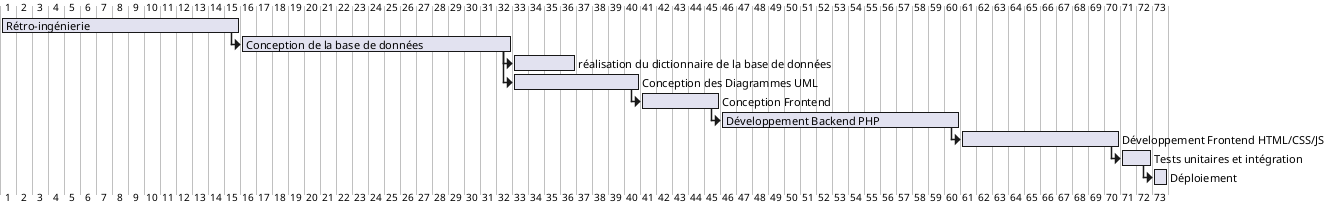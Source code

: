 @startgantt test

[Rétro-ingénierie] as [retro] requires 15 days
[Conception de la base de données] as [conception] requires 17 days
[réalisation du dictionnaire de la base de données] as [dictionnaire] requires 4 days
[Conception des Diagrammes UML] as [UML] requires 8 days
[Conception Frontend] as [FrontDesign] requires 5 days
[Développement Backend PHP] as [BackendDev] requires 15 days
[Développement Frontend HTML/CSS/JS] as [FrontDev] requires 10 days
[Tests unitaires et intégration] as [Testing] requires 2 days
[Déploiement] as [Deploy] requires 1 days



[conception] starts at [retro]'s end
[dictionnaire] starts at [conception]'s end
[UML] starts at [conception]'s end
[FrontDesign] starts at [UML]'s end
[BackendDev] starts at [FrontDesign]'s end
[FrontDev] starts at [BackendDev]'s end
[Testing] starts at [FrontDev]'s end
[Deploy] starts at [Testing]'s end

@endgantt
